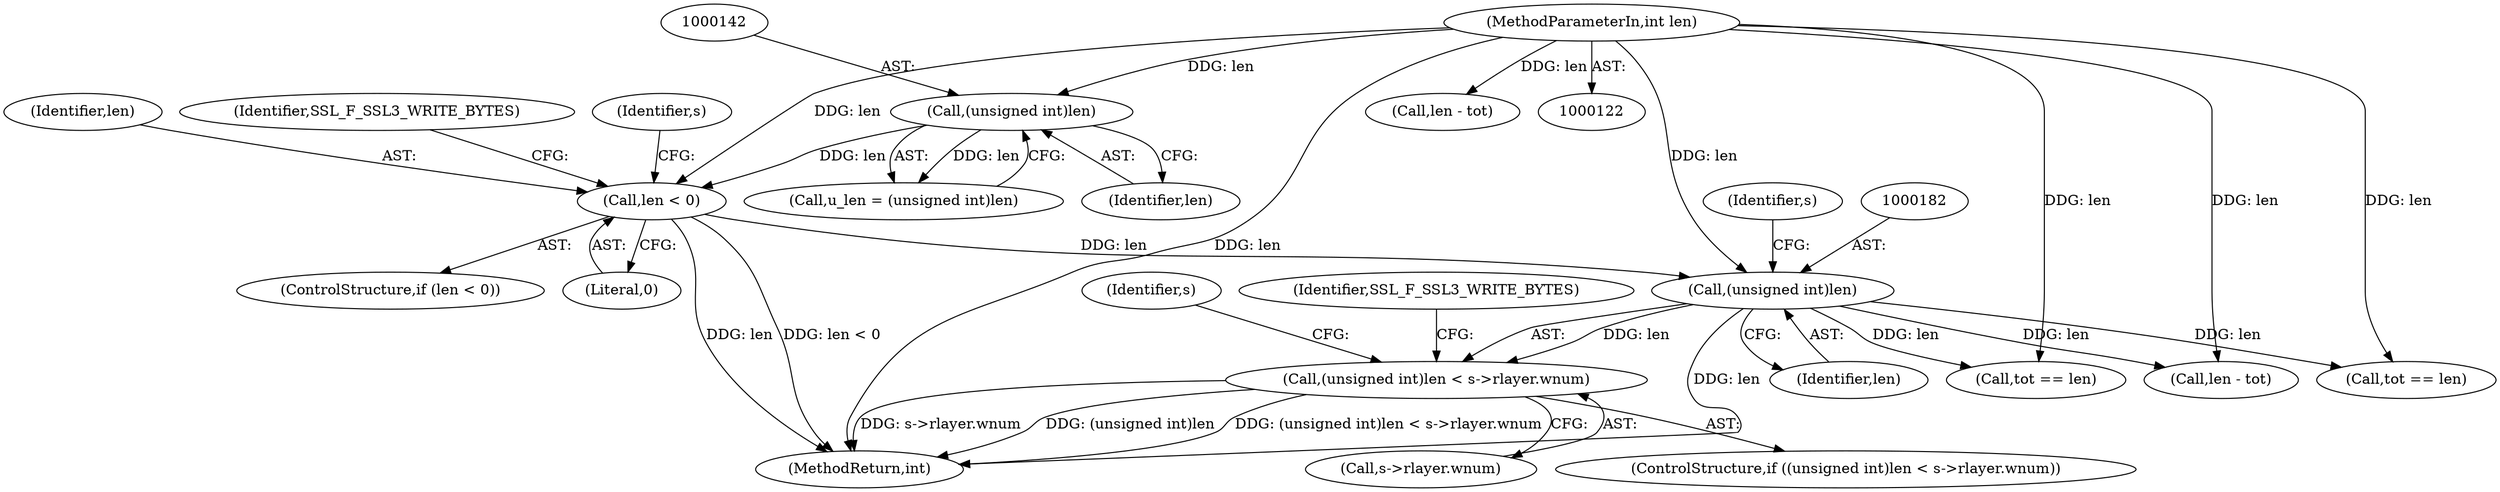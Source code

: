 digraph "0_openssl_4ad93618d26a3ea23d36ad5498ff4f59eff3a4d2_0@pointer" {
"1000180" [label="(Call,(unsigned int)len < s->rlayer.wnum)"];
"1000181" [label="(Call,(unsigned int)len)"];
"1000157" [label="(Call,len < 0)"];
"1000141" [label="(Call,(unsigned int)len)"];
"1000126" [label="(MethodParameterIn,int len)"];
"1000159" [label="(Literal,0)"];
"1000384" [label="(Call,len - tot)"];
"1000181" [label="(Call,(unsigned int)len)"];
"1000139" [label="(Call,u_len = (unsigned int)len)"];
"1000179" [label="(ControlStructure,if ((unsigned int)len < s->rlayer.wnum))"];
"1000169" [label="(Identifier,s)"];
"1000183" [label="(Identifier,len)"];
"1000156" [label="(ControlStructure,if (len < 0))"];
"1000186" [label="(Identifier,s)"];
"1000143" [label="(Identifier,len)"];
"1000717" [label="(Call,tot == len)"];
"1000737" [label="(Call,len - tot)"];
"1000199" [label="(Identifier,s)"];
"1000158" [label="(Identifier,len)"];
"1000162" [label="(Identifier,SSL_F_SSL3_WRITE_BYTES)"];
"1000191" [label="(Identifier,SSL_F_SSL3_WRITE_BYTES)"];
"1000157" [label="(Call,len < 0)"];
"1000141" [label="(Call,(unsigned int)len)"];
"1000374" [label="(Call,tot == len)"];
"1000180" [label="(Call,(unsigned int)len < s->rlayer.wnum)"];
"1000126" [label="(MethodParameterIn,int len)"];
"1000184" [label="(Call,s->rlayer.wnum)"];
"1000980" [label="(MethodReturn,int)"];
"1000180" -> "1000179"  [label="AST: "];
"1000180" -> "1000184"  [label="CFG: "];
"1000181" -> "1000180"  [label="AST: "];
"1000184" -> "1000180"  [label="AST: "];
"1000191" -> "1000180"  [label="CFG: "];
"1000199" -> "1000180"  [label="CFG: "];
"1000180" -> "1000980"  [label="DDG: s->rlayer.wnum"];
"1000180" -> "1000980"  [label="DDG: (unsigned int)len"];
"1000180" -> "1000980"  [label="DDG: (unsigned int)len < s->rlayer.wnum"];
"1000181" -> "1000180"  [label="DDG: len"];
"1000181" -> "1000183"  [label="CFG: "];
"1000182" -> "1000181"  [label="AST: "];
"1000183" -> "1000181"  [label="AST: "];
"1000186" -> "1000181"  [label="CFG: "];
"1000181" -> "1000980"  [label="DDG: len"];
"1000157" -> "1000181"  [label="DDG: len"];
"1000126" -> "1000181"  [label="DDG: len"];
"1000181" -> "1000374"  [label="DDG: len"];
"1000181" -> "1000384"  [label="DDG: len"];
"1000181" -> "1000717"  [label="DDG: len"];
"1000157" -> "1000156"  [label="AST: "];
"1000157" -> "1000159"  [label="CFG: "];
"1000158" -> "1000157"  [label="AST: "];
"1000159" -> "1000157"  [label="AST: "];
"1000162" -> "1000157"  [label="CFG: "];
"1000169" -> "1000157"  [label="CFG: "];
"1000157" -> "1000980"  [label="DDG: len < 0"];
"1000157" -> "1000980"  [label="DDG: len"];
"1000141" -> "1000157"  [label="DDG: len"];
"1000126" -> "1000157"  [label="DDG: len"];
"1000141" -> "1000139"  [label="AST: "];
"1000141" -> "1000143"  [label="CFG: "];
"1000142" -> "1000141"  [label="AST: "];
"1000143" -> "1000141"  [label="AST: "];
"1000139" -> "1000141"  [label="CFG: "];
"1000141" -> "1000139"  [label="DDG: len"];
"1000126" -> "1000141"  [label="DDG: len"];
"1000126" -> "1000122"  [label="AST: "];
"1000126" -> "1000980"  [label="DDG: len"];
"1000126" -> "1000374"  [label="DDG: len"];
"1000126" -> "1000384"  [label="DDG: len"];
"1000126" -> "1000717"  [label="DDG: len"];
"1000126" -> "1000737"  [label="DDG: len"];
}
